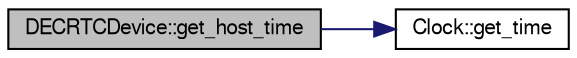 digraph G
{
  edge [fontname="FreeSans",fontsize="10",labelfontname="FreeSans",labelfontsize="10"];
  node [fontname="FreeSans",fontsize="10",shape=record];
  rankdir=LR;
  Node1 [label="DECRTCDevice::get_host_time",height=0.2,width=0.4,color="black", fillcolor="grey75", style="filled" fontcolor="black"];
  Node1 -> Node2 [color="midnightblue",fontsize="10",style="solid"];
  Node2 [label="Clock::get_time",height=0.2,width=0.4,color="black", fillcolor="white", style="filled",URL="$classClock.html#a97be7b0e631ff16e23d257bdbfd46bca"];
}
